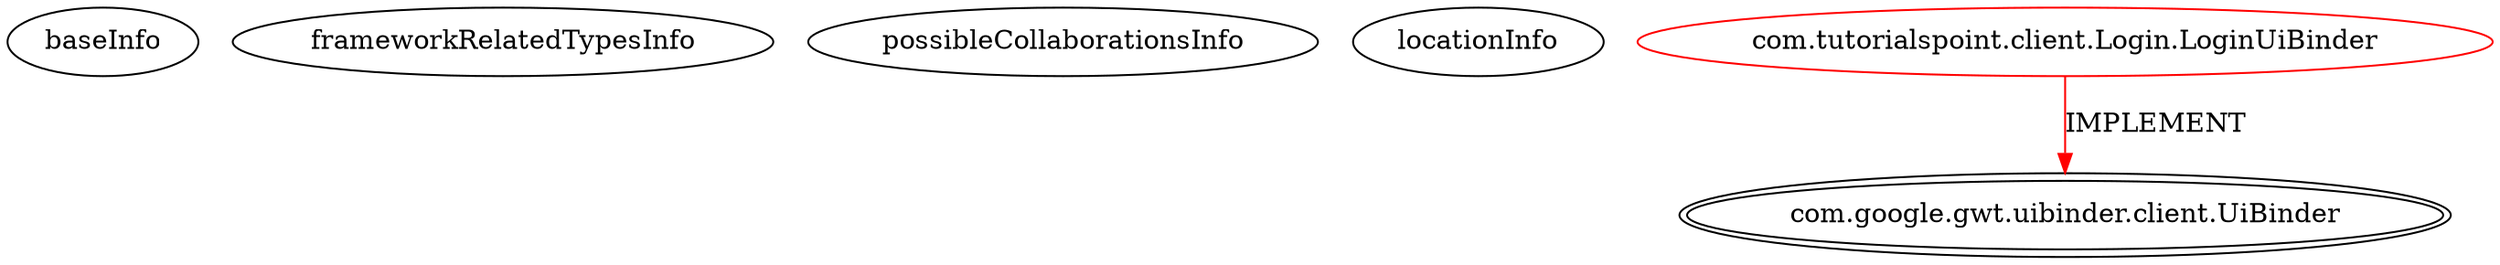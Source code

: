 digraph {
baseInfo[graphId=4530,category="extension_graph",isAnonymous=false,possibleRelation=false]
frameworkRelatedTypesInfo[0="com.google.gwt.uibinder.client.UiBinder"]
possibleCollaborationsInfo[]
locationInfo[projectName="svor-SimpleGWTProject",filePath="/svor-SimpleGWTProject/SimpleGWTProject-master/src/com/tutorialspoint/client/Login.java",contextSignature="LoginUiBinder",graphId="4530"]
0[label="com.tutorialspoint.client.Login.LoginUiBinder",vertexType="ROOT_CLIENT_CLASS_DECLARATION",isFrameworkType=false,color=red]
1[label="com.google.gwt.uibinder.client.UiBinder",vertexType="FRAMEWORK_INTERFACE_TYPE",isFrameworkType=true,peripheries=2]
0->1[label="IMPLEMENT",color=red]
}
